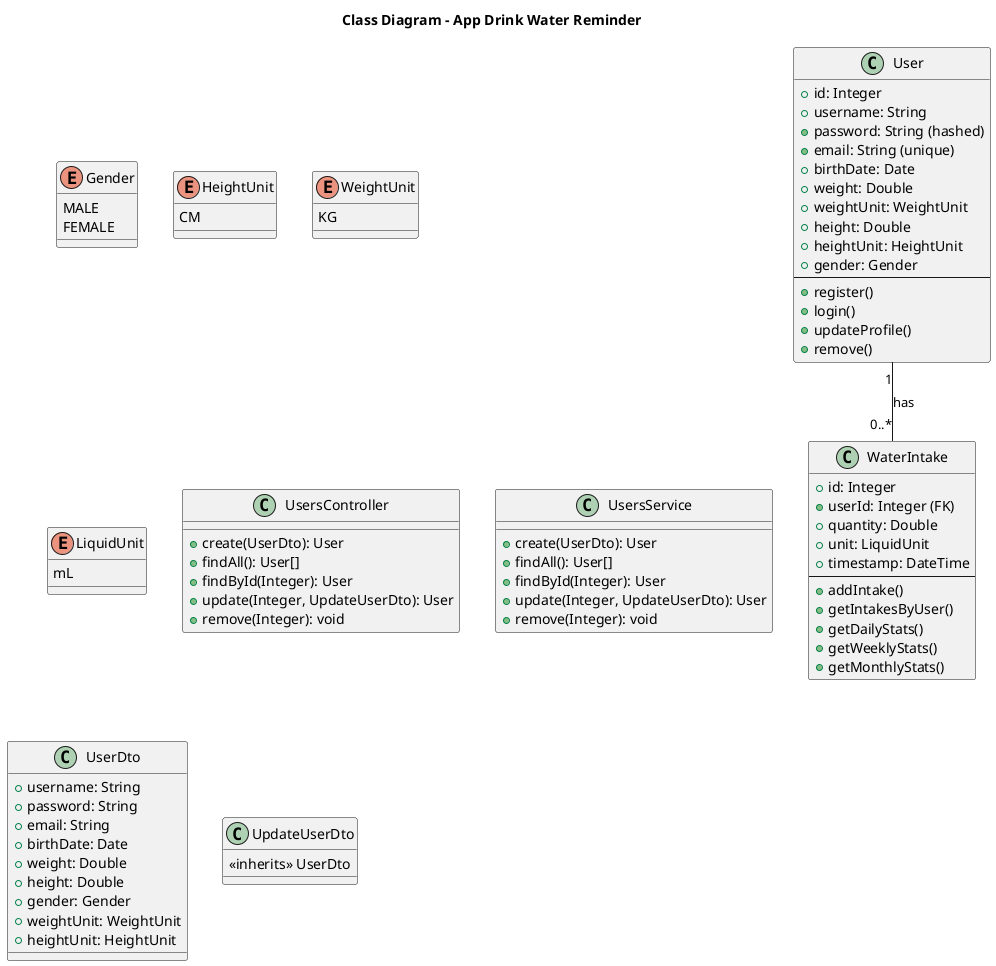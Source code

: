 @startuml Class Diagram - App Drink Water Reminder

title Class Diagram - App Drink Water Reminder

enum Gender {
    MALE
    FEMALE
}

enum HeightUnit {
    CM
}

enum WeightUnit {
    KG
}

enum LiquidUnit {
    mL
}

class User {
    + id: Integer
    + username: String
    + password: String (hashed)
    + email: String (unique)
    + birthDate: Date
    + weight: Double
    + weightUnit: WeightUnit
    + height: Double
    + heightUnit: HeightUnit
    + gender: Gender
    --
    + register()
    + login()
    + updateProfile()
    + remove()
}

class UsersController {
    + create(UserDto): User
    + findAll(): User[]
    + findById(Integer): User
    + update(Integer, UpdateUserDto): User
    + remove(Integer): void
}

class UsersService {
    + create(UserDto): User
    + findAll(): User[]
    + findById(Integer): User
    + update(Integer, UpdateUserDto): User
    + remove(Integer): void
}

class UserDto {
    + username: String
    + password: String
    + email: String
    + birthDate: Date
    + weight: Double
    + height: Double
    + gender: Gender
    + weightUnit: WeightUnit
    + heightUnit: HeightUnit
}

class UpdateUserDto {
    <<inherits>> UserDto
}

class WaterIntake {
    + id: Integer
    + userId: Integer (FK)
    + quantity: Double
    + unit: LiquidUnit
    + timestamp: DateTime
    --
    + addIntake()
    + getIntakesByUser()
    + getDailyStats()
    + getWeeklyStats()
    + getMonthlyStats()
}

User "1" -- "0..*" WaterIntake : has

@enduml
